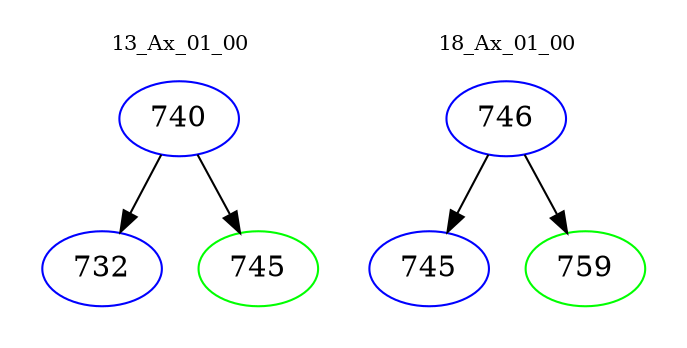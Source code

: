 digraph{
subgraph cluster_0 {
color = white
label = "13_Ax_01_00";
fontsize=10;
T0_740 [label="740", color="blue"]
T0_740 -> T0_732 [color="black"]
T0_732 [label="732", color="blue"]
T0_740 -> T0_745 [color="black"]
T0_745 [label="745", color="green"]
}
subgraph cluster_1 {
color = white
label = "18_Ax_01_00";
fontsize=10;
T1_746 [label="746", color="blue"]
T1_746 -> T1_745 [color="black"]
T1_745 [label="745", color="blue"]
T1_746 -> T1_759 [color="black"]
T1_759 [label="759", color="green"]
}
}
